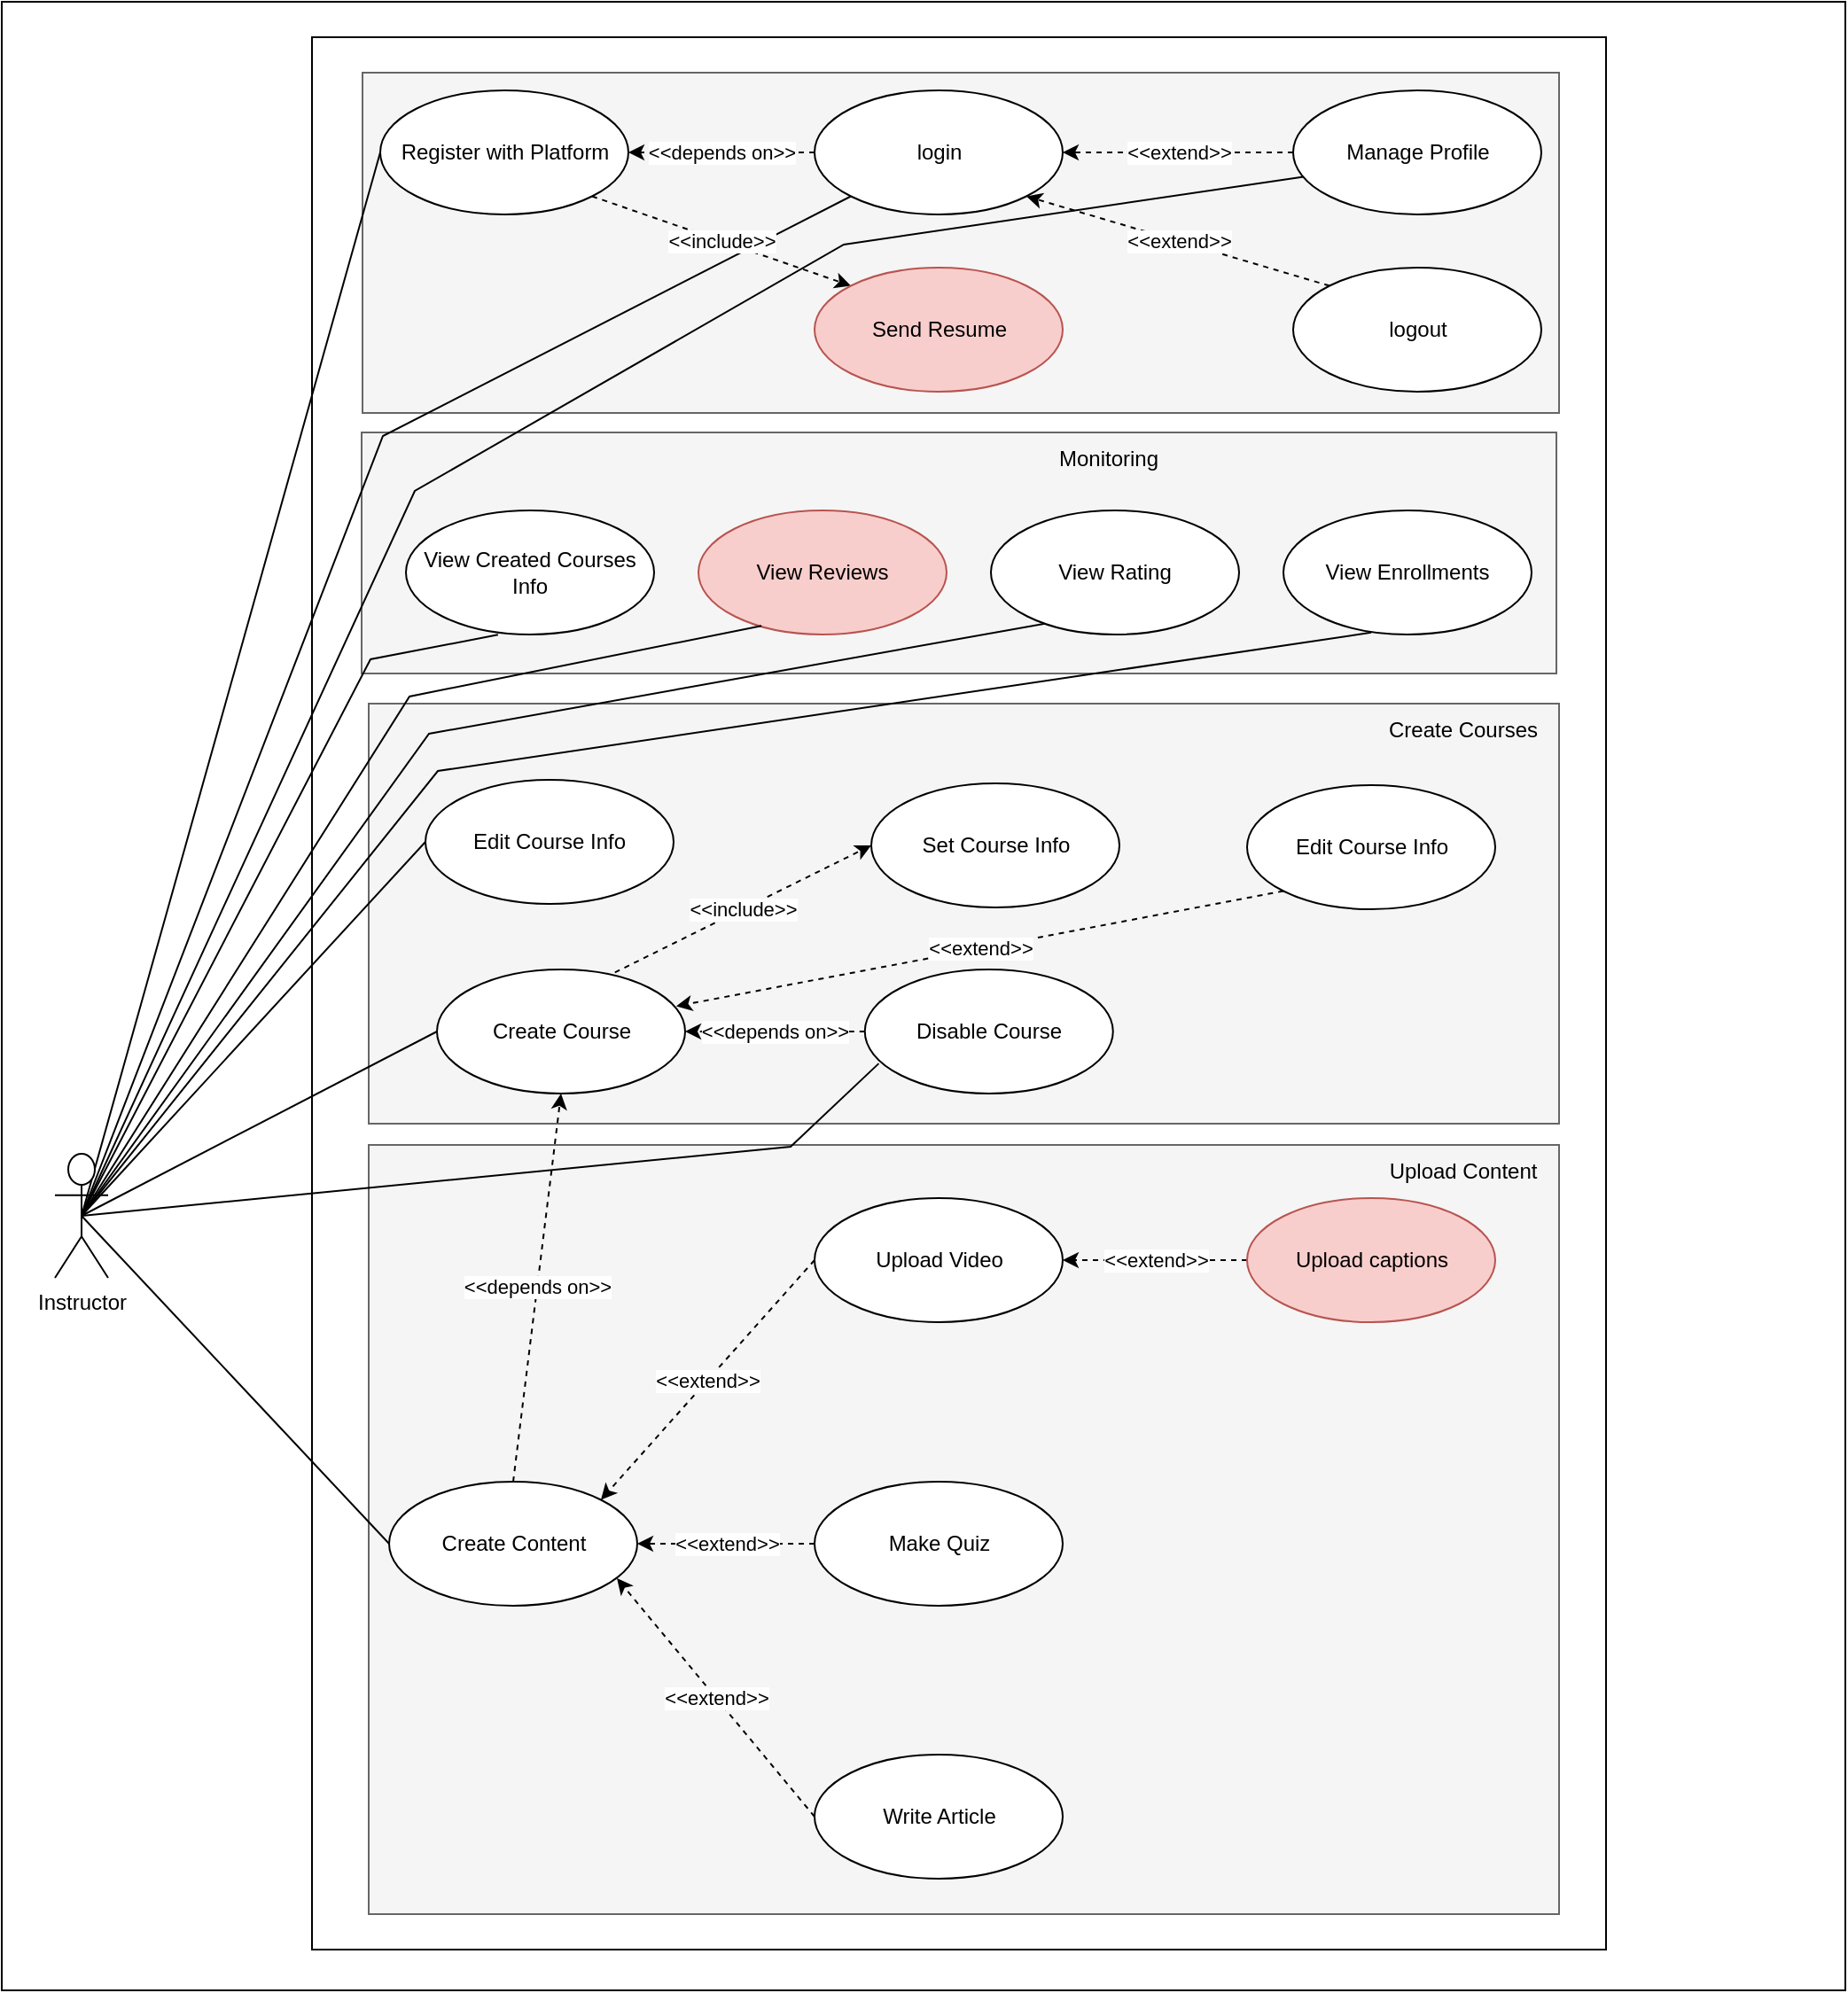 <mxfile version="22.0.0" type="github">
  <diagram name="Page-1" id="Ath-aDZ8YuKglKGgoTV4">
    <mxGraphModel dx="-218" dy="-3914" grid="0" gridSize="10" guides="1" tooltips="1" connect="1" arrows="1" fold="1" page="1" pageScale="1" pageWidth="827" pageHeight="1169" math="0" shadow="0">
      <root>
        <mxCell id="0" />
        <mxCell id="1" parent="0" />
        <mxCell id="3T8ll0gjCyf6V18zdm9L-1" value="" style="rounded=0;whiteSpace=wrap;html=1;movable=1;resizable=1;rotatable=1;deletable=1;editable=1;locked=0;connectable=1;" parent="1" vertex="1">
          <mxGeometry x="2465" y="5333" width="1040" height="1122" as="geometry" />
        </mxCell>
        <mxCell id="3T8ll0gjCyf6V18zdm9L-2" value="" style="rounded=0;whiteSpace=wrap;html=1;movable=1;resizable=1;rotatable=1;deletable=1;editable=1;locked=0;connectable=1;" parent="1" vertex="1">
          <mxGeometry x="2640" y="5353" width="730" height="1079" as="geometry" />
        </mxCell>
        <mxCell id="3T8ll0gjCyf6V18zdm9L-5" value="" style="rounded=0;whiteSpace=wrap;html=1;fillColor=#f5f5f5;strokeColor=#666666;fontColor=#333333;" parent="1" vertex="1">
          <mxGeometry x="2668" y="5576" width="674" height="136" as="geometry" />
        </mxCell>
        <mxCell id="3T8ll0gjCyf6V18zdm9L-6" value="" style="rounded=0;whiteSpace=wrap;html=1;fillColor=#f5f5f5;strokeColor=#666666;fontColor=#333333;" parent="1" vertex="1">
          <mxGeometry x="2668.5" y="5373" width="675" height="192" as="geometry" />
        </mxCell>
        <mxCell id="3T8ll0gjCyf6V18zdm9L-9" style="rounded=0;orthogonalLoop=1;jettySize=auto;html=1;exitX=0.5;exitY=0.5;exitDx=0;exitDy=0;exitPerimeter=0;entryX=0;entryY=0.5;entryDx=0;entryDy=0;endArrow=none;endFill=0;" parent="1" source="3T8ll0gjCyf6V18zdm9L-19" target="3T8ll0gjCyf6V18zdm9L-25" edge="1">
          <mxGeometry relative="1" as="geometry" />
        </mxCell>
        <mxCell id="3T8ll0gjCyf6V18zdm9L-10" style="rounded=0;orthogonalLoop=1;jettySize=auto;html=1;exitX=0.5;exitY=0.5;exitDx=0;exitDy=0;exitPerimeter=0;entryX=0;entryY=1;entryDx=0;entryDy=0;endArrow=none;endFill=0;" parent="1" source="3T8ll0gjCyf6V18zdm9L-19" target="3T8ll0gjCyf6V18zdm9L-21" edge="1">
          <mxGeometry relative="1" as="geometry">
            <Array as="points">
              <mxPoint x="2680" y="5578" />
            </Array>
          </mxGeometry>
        </mxCell>
        <mxCell id="3T8ll0gjCyf6V18zdm9L-11" style="rounded=0;orthogonalLoop=1;jettySize=auto;html=1;exitX=0.5;exitY=0.5;exitDx=0;exitDy=0;exitPerimeter=0;entryX=0.371;entryY=1.002;entryDx=0;entryDy=0;endArrow=none;endFill=0;entryPerimeter=0;" parent="1" source="3T8ll0gjCyf6V18zdm9L-19" target="3T8ll0gjCyf6V18zdm9L-30" edge="1">
          <mxGeometry relative="1" as="geometry">
            <Array as="points">
              <mxPoint x="2673" y="5704" />
            </Array>
          </mxGeometry>
        </mxCell>
        <mxCell id="3T8ll0gjCyf6V18zdm9L-74" style="rounded=0;orthogonalLoop=1;jettySize=auto;html=1;exitX=0.5;exitY=0.5;exitDx=0;exitDy=0;exitPerimeter=0;entryX=0.042;entryY=0.696;entryDx=0;entryDy=0;entryPerimeter=0;endArrow=none;endFill=0;" parent="1" source="3T8ll0gjCyf6V18zdm9L-19" target="3T8ll0gjCyf6V18zdm9L-23" edge="1">
          <mxGeometry relative="1" as="geometry">
            <Array as="points">
              <mxPoint x="2698" y="5609" />
              <mxPoint x="2940" y="5470" />
            </Array>
          </mxGeometry>
        </mxCell>
        <mxCell id="3T8ll0gjCyf6V18zdm9L-19" value="Instructor" style="shape=umlActor;verticalLabelPosition=bottom;verticalAlign=top;html=1;outlineConnect=0;" parent="1" vertex="1">
          <mxGeometry x="2495" y="5983" width="30" height="70" as="geometry" />
        </mxCell>
        <mxCell id="3T8ll0gjCyf6V18zdm9L-20" value="&amp;lt;&amp;lt;depends on&amp;gt;&amp;gt;" style="rounded=0;orthogonalLoop=1;jettySize=auto;html=1;exitX=0;exitY=0.5;exitDx=0;exitDy=0;dashed=1;" parent="1" source="3T8ll0gjCyf6V18zdm9L-21" target="3T8ll0gjCyf6V18zdm9L-25" edge="1">
          <mxGeometry relative="1" as="geometry" />
        </mxCell>
        <mxCell id="3T8ll0gjCyf6V18zdm9L-21" value="login" style="ellipse;whiteSpace=wrap;html=1;" parent="1" vertex="1">
          <mxGeometry x="2923.5" y="5383" width="140" height="70" as="geometry" />
        </mxCell>
        <mxCell id="3T8ll0gjCyf6V18zdm9L-22" value="&amp;lt;&amp;lt;extend&amp;gt;&amp;gt;" style="edgeStyle=orthogonalEdgeStyle;rounded=0;orthogonalLoop=1;jettySize=auto;html=1;dashed=1;" parent="1" source="3T8ll0gjCyf6V18zdm9L-23" target="3T8ll0gjCyf6V18zdm9L-21" edge="1">
          <mxGeometry relative="1" as="geometry" />
        </mxCell>
        <mxCell id="3T8ll0gjCyf6V18zdm9L-23" value="Manage Profile" style="ellipse;whiteSpace=wrap;html=1;" parent="1" vertex="1">
          <mxGeometry x="3193.5" y="5383" width="140" height="70" as="geometry" />
        </mxCell>
        <mxCell id="3T8ll0gjCyf6V18zdm9L-24" value="&amp;lt;&amp;lt;include&amp;gt;&amp;gt;" style="rounded=0;orthogonalLoop=1;jettySize=auto;html=1;exitX=1;exitY=1;exitDx=0;exitDy=0;entryX=0;entryY=0;entryDx=0;entryDy=0;dashed=1;" parent="1" source="3T8ll0gjCyf6V18zdm9L-25" target="3T8ll0gjCyf6V18zdm9L-26" edge="1">
          <mxGeometry relative="1" as="geometry" />
        </mxCell>
        <mxCell id="3T8ll0gjCyf6V18zdm9L-25" value="Register with Platform" style="ellipse;whiteSpace=wrap;html=1;" parent="1" vertex="1">
          <mxGeometry x="2678.5" y="5383" width="140" height="70" as="geometry" />
        </mxCell>
        <mxCell id="3T8ll0gjCyf6V18zdm9L-26" value="&lt;span data-lucid-content=&quot;{&amp;quot;t&amp;quot;:&amp;quot;Send Resume to Acadamic Manager&amp;quot;,&amp;quot;m&amp;quot;:[]}&quot; data-lucid-type=&quot;application/vnd.lucid.text&quot;&gt;&lt;span&gt;Send Resume&lt;/span&gt;&lt;/span&gt;" style="ellipse;whiteSpace=wrap;html=1;fillColor=#f8cecc;strokeColor=#b85450;" parent="1" vertex="1">
          <mxGeometry x="2923.5" y="5483" width="140" height="70" as="geometry" />
        </mxCell>
        <mxCell id="3T8ll0gjCyf6V18zdm9L-27" value="&amp;lt;&amp;lt;extend&amp;gt;&amp;gt;" style="rounded=0;orthogonalLoop=1;jettySize=auto;html=1;exitX=0;exitY=0;exitDx=0;exitDy=0;entryX=1;entryY=1;entryDx=0;entryDy=0;dashed=1;" parent="1" source="3T8ll0gjCyf6V18zdm9L-28" target="3T8ll0gjCyf6V18zdm9L-21" edge="1">
          <mxGeometry relative="1" as="geometry" />
        </mxCell>
        <mxCell id="3T8ll0gjCyf6V18zdm9L-28" value="logout" style="ellipse;whiteSpace=wrap;html=1;" parent="1" vertex="1">
          <mxGeometry x="3193.5" y="5483" width="140" height="70" as="geometry" />
        </mxCell>
        <mxCell id="3T8ll0gjCyf6V18zdm9L-29" value="Monitoring" style="text;html=1;align=center;verticalAlign=middle;resizable=0;points=[];autosize=1;strokeColor=none;fillColor=none;" parent="1" vertex="1">
          <mxGeometry x="3048.75" y="5576" width="80" height="30" as="geometry" />
        </mxCell>
        <mxCell id="3T8ll0gjCyf6V18zdm9L-30" value="View Created Courses Info" style="ellipse;whiteSpace=wrap;html=1;" parent="1" vertex="1">
          <mxGeometry x="2693" y="5620" width="140" height="70" as="geometry" />
        </mxCell>
        <mxCell id="3T8ll0gjCyf6V18zdm9L-31" value="View Reviews" style="ellipse;whiteSpace=wrap;html=1;fillColor=#f8cecc;strokeColor=#b85450;" parent="1" vertex="1">
          <mxGeometry x="2858" y="5620" width="140" height="70" as="geometry" />
        </mxCell>
        <mxCell id="3T8ll0gjCyf6V18zdm9L-32" value="View Rating" style="ellipse;whiteSpace=wrap;html=1;" parent="1" vertex="1">
          <mxGeometry x="3023" y="5620" width="140" height="70" as="geometry" />
        </mxCell>
        <mxCell id="3T8ll0gjCyf6V18zdm9L-34" value="View Enrollments" style="ellipse;whiteSpace=wrap;html=1;" parent="1" vertex="1">
          <mxGeometry x="3188" y="5620" width="140" height="70" as="geometry" />
        </mxCell>
        <mxCell id="eY1WQo2ULhyhx-jVLPHs-24" value="" style="rounded=0;whiteSpace=wrap;html=1;fillColor=#f5f5f5;strokeColor=#666666;fontColor=#333333;" parent="1" vertex="1">
          <mxGeometry x="2672" y="5729" width="671.5" height="237" as="geometry" />
        </mxCell>
        <mxCell id="eY1WQo2ULhyhx-jVLPHs-25" value="Create Courses" style="text;html=1;align=center;verticalAlign=middle;resizable=0;points=[];autosize=1;strokeColor=none;fillColor=none;" parent="1" vertex="1">
          <mxGeometry x="3233.5" y="5729" width="110" height="30" as="geometry" />
        </mxCell>
        <mxCell id="eY1WQo2ULhyhx-jVLPHs-38" value="&amp;lt;&amp;lt;include&amp;gt;&amp;gt;" style="rounded=0;orthogonalLoop=1;jettySize=auto;html=1;exitX=0.717;exitY=0.024;exitDx=0;exitDy=0;entryX=0;entryY=0.5;entryDx=0;entryDy=0;dashed=1;exitPerimeter=0;" parent="1" source="eY1WQo2ULhyhx-jVLPHs-36" target="eY1WQo2ULhyhx-jVLPHs-27" edge="1">
          <mxGeometry relative="1" as="geometry" />
        </mxCell>
        <mxCell id="eY1WQo2ULhyhx-jVLPHs-39" value="&amp;lt;&amp;lt;depends on&amp;gt;&amp;gt;" style="rounded=0;orthogonalLoop=1;jettySize=auto;html=1;exitX=0;exitY=0.5;exitDx=0;exitDy=0;entryX=1;entryY=0.5;entryDx=0;entryDy=0;dashed=1;" parent="1" source="eY1WQo2ULhyhx-jVLPHs-33" target="eY1WQo2ULhyhx-jVLPHs-36" edge="1">
          <mxGeometry relative="1" as="geometry" />
        </mxCell>
        <mxCell id="eY1WQo2ULhyhx-jVLPHs-27" value="Set Course Info" style="ellipse;whiteSpace=wrap;html=1;" parent="1" vertex="1">
          <mxGeometry x="2955.5" y="5774" width="140" height="70" as="geometry" />
        </mxCell>
        <mxCell id="eY1WQo2ULhyhx-jVLPHs-30" value="Edit Course Info" style="ellipse;whiteSpace=wrap;html=1;" parent="1" vertex="1">
          <mxGeometry x="2704" y="5772" width="140" height="70" as="geometry" />
        </mxCell>
        <mxCell id="eY1WQo2ULhyhx-jVLPHs-36" value="Create Course" style="ellipse;whiteSpace=wrap;html=1;" parent="1" vertex="1">
          <mxGeometry x="2710.5" y="5879" width="140" height="70" as="geometry" />
        </mxCell>
        <mxCell id="eY1WQo2ULhyhx-jVLPHs-33" value="Disable Course" style="ellipse;whiteSpace=wrap;html=1;" parent="1" vertex="1">
          <mxGeometry x="2951.88" y="5879" width="140" height="70" as="geometry" />
        </mxCell>
        <mxCell id="eY1WQo2ULhyhx-jVLPHs-2" value="" style="rounded=0;whiteSpace=wrap;html=1;fillColor=#f5f5f5;strokeColor=#666666;fontColor=#333333;fontStyle=1" parent="1" vertex="1">
          <mxGeometry x="2672" y="5978" width="671.5" height="434" as="geometry" />
        </mxCell>
        <mxCell id="eY1WQo2ULhyhx-jVLPHs-3" value="Upload Content" style="text;html=1;align=center;verticalAlign=middle;resizable=0;points=[];autosize=1;strokeColor=none;fillColor=none;" parent="1" vertex="1">
          <mxGeometry x="3233.5" y="5978" width="110" height="30" as="geometry" />
        </mxCell>
        <mxCell id="eY1WQo2ULhyhx-jVLPHs-20" value="&amp;lt;&amp;lt;extend&amp;gt;&amp;gt;" style="rounded=0;orthogonalLoop=1;jettySize=auto;html=1;exitX=0;exitY=0.5;exitDx=0;exitDy=0;entryX=1;entryY=0.5;entryDx=0;entryDy=0;dashed=1;" parent="1" source="eY1WQo2ULhyhx-jVLPHs-9" target="eY1WQo2ULhyhx-jVLPHs-12" edge="1">
          <mxGeometry relative="1" as="geometry" />
        </mxCell>
        <mxCell id="eY1WQo2ULhyhx-jVLPHs-21" value="&amp;lt;&amp;lt;extend&amp;gt;&amp;gt;" style="rounded=0;orthogonalLoop=1;jettySize=auto;html=1;exitX=0;exitY=0.5;exitDx=0;exitDy=0;entryX=0.918;entryY=0.779;entryDx=0;entryDy=0;entryPerimeter=0;dashed=1;" parent="1" source="eY1WQo2ULhyhx-jVLPHs-6" target="eY1WQo2ULhyhx-jVLPHs-18" edge="1">
          <mxGeometry relative="1" as="geometry" />
        </mxCell>
        <mxCell id="eY1WQo2ULhyhx-jVLPHs-22" value="&amp;lt;&amp;lt;extend&amp;gt;&amp;gt;" style="rounded=0;orthogonalLoop=1;jettySize=auto;html=1;exitX=0;exitY=0.5;exitDx=0;exitDy=0;entryX=1;entryY=0;entryDx=0;entryDy=0;dashed=1;" parent="1" source="eY1WQo2ULhyhx-jVLPHs-12" target="eY1WQo2ULhyhx-jVLPHs-18" edge="1">
          <mxGeometry relative="1" as="geometry" />
        </mxCell>
        <mxCell id="eY1WQo2ULhyhx-jVLPHs-23" value="&amp;lt;&amp;lt;extend&amp;gt;&amp;gt;" style="rounded=0;orthogonalLoop=1;jettySize=auto;html=1;entryX=1;entryY=0.5;entryDx=0;entryDy=0;dashed=1;" parent="1" source="eY1WQo2ULhyhx-jVLPHs-15" target="eY1WQo2ULhyhx-jVLPHs-18" edge="1">
          <mxGeometry relative="1" as="geometry" />
        </mxCell>
        <mxCell id="eY1WQo2ULhyhx-jVLPHs-9" value="Upload captions" style="ellipse;whiteSpace=wrap;html=1;fillColor=#f8cecc;strokeColor=#b85450;" parent="1" vertex="1">
          <mxGeometry x="3167.5" y="6008" width="140" height="70" as="geometry" />
        </mxCell>
        <mxCell id="eY1WQo2ULhyhx-jVLPHs-12" value="Upload Video" style="ellipse;whiteSpace=wrap;html=1;" parent="1" vertex="1">
          <mxGeometry x="2923.5" y="6008" width="140" height="70" as="geometry" />
        </mxCell>
        <mxCell id="eY1WQo2ULhyhx-jVLPHs-18" value="Create Content" style="ellipse;whiteSpace=wrap;html=1;" parent="1" vertex="1">
          <mxGeometry x="2683.5" y="6168" width="140" height="70" as="geometry" />
        </mxCell>
        <mxCell id="eY1WQo2ULhyhx-jVLPHs-15" value="Make Quiz" style="ellipse;whiteSpace=wrap;html=1;" parent="1" vertex="1">
          <mxGeometry x="2923.5" y="6168" width="140" height="70" as="geometry" />
        </mxCell>
        <mxCell id="eY1WQo2ULhyhx-jVLPHs-6" value="Write Article" style="ellipse;whiteSpace=wrap;html=1;" parent="1" vertex="1">
          <mxGeometry x="2923.5" y="6322" width="140" height="70" as="geometry" />
        </mxCell>
        <mxCell id="eY1WQo2ULhyhx-jVLPHs-40" value="&amp;lt;&amp;lt;depends on&amp;gt;&amp;gt;" style="rounded=0;orthogonalLoop=1;jettySize=auto;html=1;exitX=0.5;exitY=0;exitDx=0;exitDy=0;entryX=0.5;entryY=1;entryDx=0;entryDy=0;dashed=1;" parent="1" source="eY1WQo2ULhyhx-jVLPHs-18" target="eY1WQo2ULhyhx-jVLPHs-36" edge="1">
          <mxGeometry relative="1" as="geometry" />
        </mxCell>
        <mxCell id="eY1WQo2ULhyhx-jVLPHs-41" style="rounded=0;orthogonalLoop=1;jettySize=auto;html=1;exitX=0.5;exitY=0.5;exitDx=0;exitDy=0;exitPerimeter=0;entryX=0;entryY=0.5;entryDx=0;entryDy=0;endArrow=none;endFill=0;" parent="1" source="3T8ll0gjCyf6V18zdm9L-19" target="eY1WQo2ULhyhx-jVLPHs-30" edge="1">
          <mxGeometry relative="1" as="geometry" />
        </mxCell>
        <mxCell id="eY1WQo2ULhyhx-jVLPHs-42" style="rounded=0;orthogonalLoop=1;jettySize=auto;html=1;exitX=0.5;exitY=0.5;exitDx=0;exitDy=0;exitPerimeter=0;entryX=0;entryY=0.5;entryDx=0;entryDy=0;endArrow=none;endFill=0;" parent="1" source="3T8ll0gjCyf6V18zdm9L-19" target="eY1WQo2ULhyhx-jVLPHs-36" edge="1">
          <mxGeometry relative="1" as="geometry" />
        </mxCell>
        <mxCell id="eY1WQo2ULhyhx-jVLPHs-43" style="rounded=0;orthogonalLoop=1;jettySize=auto;html=1;exitX=0.5;exitY=0.5;exitDx=0;exitDy=0;exitPerimeter=0;entryX=0.056;entryY=0.758;entryDx=0;entryDy=0;endArrow=none;endFill=0;entryPerimeter=0;" parent="1" source="3T8ll0gjCyf6V18zdm9L-19" target="eY1WQo2ULhyhx-jVLPHs-33" edge="1">
          <mxGeometry relative="1" as="geometry">
            <Array as="points">
              <mxPoint x="2910" y="5979" />
            </Array>
          </mxGeometry>
        </mxCell>
        <mxCell id="eY1WQo2ULhyhx-jVLPHs-44" style="rounded=0;orthogonalLoop=1;jettySize=auto;html=1;exitX=0.5;exitY=0.5;exitDx=0;exitDy=0;exitPerimeter=0;entryX=0;entryY=0.5;entryDx=0;entryDy=0;endArrow=none;endFill=0;" parent="1" source="3T8ll0gjCyf6V18zdm9L-19" target="eY1WQo2ULhyhx-jVLPHs-18" edge="1">
          <mxGeometry relative="1" as="geometry" />
        </mxCell>
        <mxCell id="3T8ll0gjCyf6V18zdm9L-12" style="rounded=0;orthogonalLoop=1;jettySize=auto;html=1;exitX=0.5;exitY=0.5;exitDx=0;exitDy=0;exitPerimeter=0;entryX=0.254;entryY=0.93;entryDx=0;entryDy=0;endArrow=none;endFill=0;entryPerimeter=0;" parent="1" source="3T8ll0gjCyf6V18zdm9L-19" target="3T8ll0gjCyf6V18zdm9L-31" edge="1">
          <mxGeometry relative="1" as="geometry">
            <Array as="points">
              <mxPoint x="2695" y="5725" />
            </Array>
          </mxGeometry>
        </mxCell>
        <mxCell id="3T8ll0gjCyf6V18zdm9L-13" style="rounded=0;orthogonalLoop=1;jettySize=auto;html=1;exitX=0.5;exitY=0.5;exitDx=0;exitDy=0;exitPerimeter=0;entryX=0.218;entryY=0.912;entryDx=0;entryDy=0;endArrow=none;endFill=0;entryPerimeter=0;" parent="1" source="3T8ll0gjCyf6V18zdm9L-19" target="3T8ll0gjCyf6V18zdm9L-32" edge="1">
          <mxGeometry relative="1" as="geometry">
            <Array as="points">
              <mxPoint x="2706" y="5746" />
            </Array>
          </mxGeometry>
        </mxCell>
        <mxCell id="3T8ll0gjCyf6V18zdm9L-15" style="rounded=0;orthogonalLoop=1;jettySize=auto;html=1;exitX=0.5;exitY=0.5;exitDx=0;exitDy=0;exitPerimeter=0;entryX=0.354;entryY=0.984;entryDx=0;entryDy=0;endArrow=none;endFill=0;entryPerimeter=0;" parent="1" source="3T8ll0gjCyf6V18zdm9L-19" target="3T8ll0gjCyf6V18zdm9L-34" edge="1">
          <mxGeometry relative="1" as="geometry">
            <Array as="points">
              <mxPoint x="2711" y="5767" />
            </Array>
          </mxGeometry>
        </mxCell>
        <mxCell id="YyKw2C9CILPDljchA-ME-1" value="Edit Course Info" style="ellipse;whiteSpace=wrap;html=1;" vertex="1" parent="1">
          <mxGeometry x="3167.5" y="5775" width="140" height="70" as="geometry" />
        </mxCell>
        <mxCell id="YyKw2C9CILPDljchA-ME-2" value="&amp;lt;&amp;lt;extend&amp;gt;&amp;gt;" style="rounded=0;orthogonalLoop=1;jettySize=auto;html=1;exitX=0;exitY=1;exitDx=0;exitDy=0;entryX=0.964;entryY=0.296;entryDx=0;entryDy=0;entryPerimeter=0;dashed=1;" edge="1" parent="1" source="YyKw2C9CILPDljchA-ME-1" target="eY1WQo2ULhyhx-jVLPHs-36">
          <mxGeometry relative="1" as="geometry" />
        </mxCell>
      </root>
    </mxGraphModel>
  </diagram>
</mxfile>
